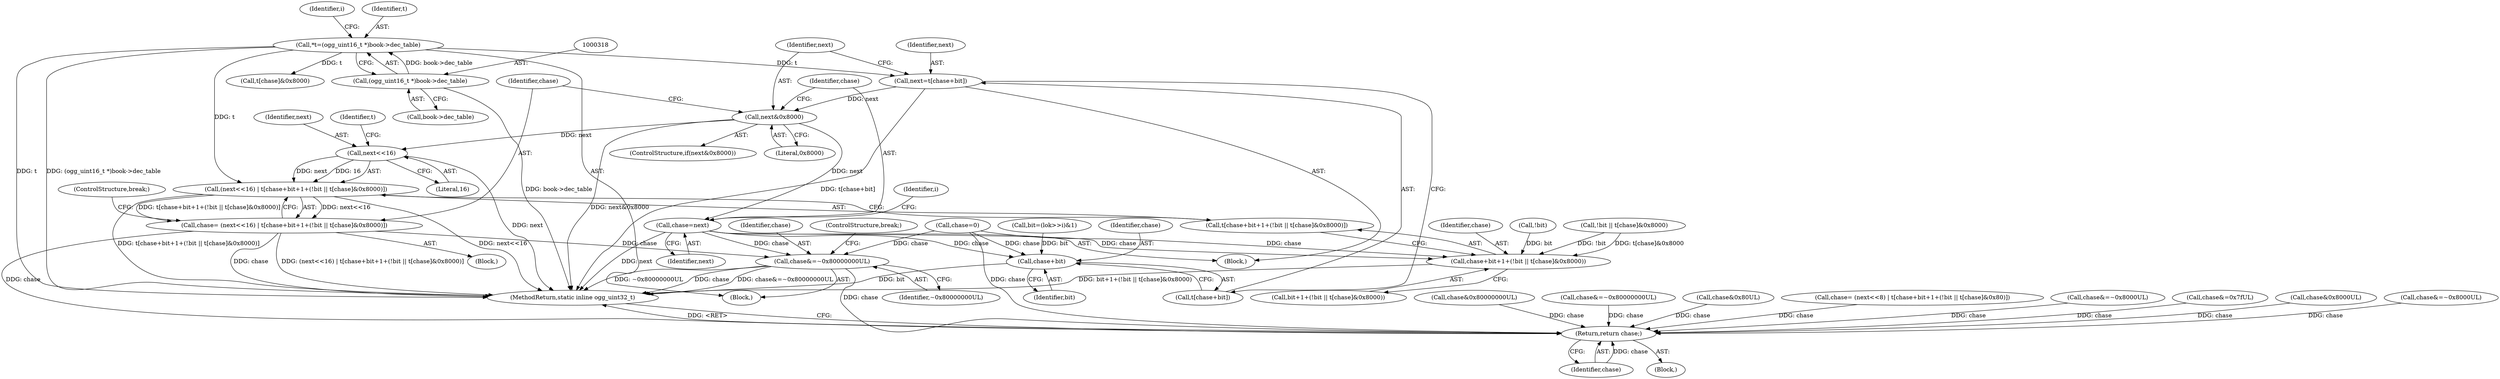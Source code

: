 digraph "1_Android_eeb4e45d5683f88488c083ecf142dc89bc3f0b47_2@array" {
"1000341" [label="(Call,next=t[chase+bit])"];
"1000315" [label="(Call,*t=(ogg_uint16_t *)book->dec_table)"];
"1000317" [label="(Call,(ogg_uint16_t *)book->dec_table)"];
"1000349" [label="(Call,next&0x8000)"];
"1000356" [label="(Call,next<<16)"];
"1000355" [label="(Call,(next<<16) | t[chase+bit+1+(!bit || t[chase]&0x8000)])"];
"1000353" [label="(Call,chase= (next<<16) | t[chase+bit+1+(!bit || t[chase]&0x8000)])"];
"1000379" [label="(Call,chase&=~0x80000000UL)"];
"1000431" [label="(Return,return chase;)"];
"1000376" [label="(Call,chase=next)"];
"1000345" [label="(Call,chase+bit)"];
"1000361" [label="(Call,chase+bit+1+(!bit || t[chase]&0x8000))"];
"1000413" [label="(Call,chase&0x80000000UL)"];
"1000357" [label="(Identifier,next)"];
"1000352" [label="(Block,)"];
"1000313" [label="(Block,)"];
"1000431" [label="(Return,return chase;)"];
"1000361" [label="(Call,chase+bit+1+(!bit || t[chase]&0x8000))"];
"1000363" [label="(Call,bit+1+(!bit || t[chase]&0x8000))"];
"1000345" [label="(Call,chase+bit)"];
"1000348" [label="(ControlStructure,if(next&0x8000))"];
"1000349" [label="(Call,next&0x8000)"];
"1000324" [label="(Identifier,i)"];
"1000319" [label="(Call,book->dec_table)"];
"1000377" [label="(Identifier,chase)"];
"1000376" [label="(Call,chase=next)"];
"1000417" [label="(Call,chase&=~0x80000000UL)"];
"1000195" [label="(Call,chase&0x80UL)"];
"1000244" [label="(Call,chase= (next<<8) | t[chase+bit+1+(!bit || t[chase]&0x80)])"];
"1000432" [label="(Identifier,chase)"];
"1000270" [label="(Call,chase&=~0x8000UL)"];
"1000346" [label="(Identifier,chase)"];
"1000367" [label="(Call,!bit || t[chase]&0x8000)"];
"1000425" [label="(Block,)"];
"1000342" [label="(Identifier,next)"];
"1000199" [label="(Call,chase&=0x7fUL)"];
"1000341" [label="(Call,next=t[chase+bit])"];
"1000380" [label="(Identifier,chase)"];
"1000360" [label="(Identifier,t)"];
"1000315" [label="(Call,*t=(ogg_uint16_t *)book->dec_table)"];
"1000347" [label="(Identifier,bit)"];
"1000362" [label="(Identifier,chase)"];
"1000331" [label="(Block,)"];
"1000370" [label="(Call,t[chase]&0x8000)"];
"1000316" [label="(Identifier,t)"];
"1000379" [label="(Call,chase&=~0x80000000UL)"];
"1000343" [label="(Call,t[chase+bit])"];
"1000381" [label="(Identifier,~0x80000000UL)"];
"1000350" [label="(Identifier,next)"];
"1000355" [label="(Call,(next<<16) | t[chase+bit+1+(!bit || t[chase]&0x8000)])"];
"1000304" [label="(Call,chase&0x8000UL)"];
"1000115" [label="(Call,chase=0)"];
"1000308" [label="(Call,chase&=~0x8000UL)"];
"1000358" [label="(Literal,16)"];
"1000382" [label="(ControlStructure,break;)"];
"1000317" [label="(Call,(ogg_uint16_t *)book->dec_table)"];
"1000441" [label="(MethodReturn,static inline ogg_uint32_t)"];
"1000356" [label="(Call,next<<16)"];
"1000375" [label="(ControlStructure,break;)"];
"1000354" [label="(Identifier,chase)"];
"1000351" [label="(Literal,0x8000)"];
"1000353" [label="(Call,chase= (next<<16) | t[chase+bit+1+(!bit || t[chase]&0x8000)])"];
"1000378" [label="(Identifier,next)"];
"1000333" [label="(Call,bit=(lok>>i)&1)"];
"1000359" [label="(Call,t[chase+bit+1+(!bit || t[chase]&0x8000)])"];
"1000330" [label="(Identifier,i)"];
"1000368" [label="(Call,!bit)"];
"1000341" -> "1000331"  [label="AST: "];
"1000341" -> "1000343"  [label="CFG: "];
"1000342" -> "1000341"  [label="AST: "];
"1000343" -> "1000341"  [label="AST: "];
"1000350" -> "1000341"  [label="CFG: "];
"1000341" -> "1000441"  [label="DDG: t[chase+bit]"];
"1000315" -> "1000341"  [label="DDG: t"];
"1000341" -> "1000349"  [label="DDG: next"];
"1000315" -> "1000313"  [label="AST: "];
"1000315" -> "1000317"  [label="CFG: "];
"1000316" -> "1000315"  [label="AST: "];
"1000317" -> "1000315"  [label="AST: "];
"1000324" -> "1000315"  [label="CFG: "];
"1000315" -> "1000441"  [label="DDG: t"];
"1000315" -> "1000441"  [label="DDG: (ogg_uint16_t *)book->dec_table"];
"1000317" -> "1000315"  [label="DDG: book->dec_table"];
"1000315" -> "1000355"  [label="DDG: t"];
"1000315" -> "1000370"  [label="DDG: t"];
"1000317" -> "1000319"  [label="CFG: "];
"1000318" -> "1000317"  [label="AST: "];
"1000319" -> "1000317"  [label="AST: "];
"1000317" -> "1000441"  [label="DDG: book->dec_table"];
"1000349" -> "1000348"  [label="AST: "];
"1000349" -> "1000351"  [label="CFG: "];
"1000350" -> "1000349"  [label="AST: "];
"1000351" -> "1000349"  [label="AST: "];
"1000354" -> "1000349"  [label="CFG: "];
"1000377" -> "1000349"  [label="CFG: "];
"1000349" -> "1000441"  [label="DDG: next&0x8000"];
"1000349" -> "1000356"  [label="DDG: next"];
"1000349" -> "1000376"  [label="DDG: next"];
"1000356" -> "1000355"  [label="AST: "];
"1000356" -> "1000358"  [label="CFG: "];
"1000357" -> "1000356"  [label="AST: "];
"1000358" -> "1000356"  [label="AST: "];
"1000360" -> "1000356"  [label="CFG: "];
"1000356" -> "1000441"  [label="DDG: next"];
"1000356" -> "1000355"  [label="DDG: next"];
"1000356" -> "1000355"  [label="DDG: 16"];
"1000355" -> "1000353"  [label="AST: "];
"1000355" -> "1000359"  [label="CFG: "];
"1000359" -> "1000355"  [label="AST: "];
"1000353" -> "1000355"  [label="CFG: "];
"1000355" -> "1000441"  [label="DDG: next<<16"];
"1000355" -> "1000441"  [label="DDG: t[chase+bit+1+(!bit || t[chase]&0x8000)]"];
"1000355" -> "1000353"  [label="DDG: next<<16"];
"1000355" -> "1000353"  [label="DDG: t[chase+bit+1+(!bit || t[chase]&0x8000)]"];
"1000353" -> "1000352"  [label="AST: "];
"1000354" -> "1000353"  [label="AST: "];
"1000375" -> "1000353"  [label="CFG: "];
"1000353" -> "1000441"  [label="DDG: chase"];
"1000353" -> "1000441"  [label="DDG: (next<<16) | t[chase+bit+1+(!bit || t[chase]&0x8000)]"];
"1000353" -> "1000379"  [label="DDG: chase"];
"1000353" -> "1000431"  [label="DDG: chase"];
"1000379" -> "1000313"  [label="AST: "];
"1000379" -> "1000381"  [label="CFG: "];
"1000380" -> "1000379"  [label="AST: "];
"1000381" -> "1000379"  [label="AST: "];
"1000382" -> "1000379"  [label="CFG: "];
"1000379" -> "1000441"  [label="DDG: chase"];
"1000379" -> "1000441"  [label="DDG: chase&=~0x80000000UL"];
"1000379" -> "1000441"  [label="DDG: ~0x80000000UL"];
"1000376" -> "1000379"  [label="DDG: chase"];
"1000115" -> "1000379"  [label="DDG: chase"];
"1000379" -> "1000431"  [label="DDG: chase"];
"1000431" -> "1000425"  [label="AST: "];
"1000431" -> "1000432"  [label="CFG: "];
"1000432" -> "1000431"  [label="AST: "];
"1000441" -> "1000431"  [label="CFG: "];
"1000431" -> "1000441"  [label="DDG: <RET>"];
"1000432" -> "1000431"  [label="DDG: chase"];
"1000308" -> "1000431"  [label="DDG: chase"];
"1000199" -> "1000431"  [label="DDG: chase"];
"1000304" -> "1000431"  [label="DDG: chase"];
"1000417" -> "1000431"  [label="DDG: chase"];
"1000244" -> "1000431"  [label="DDG: chase"];
"1000195" -> "1000431"  [label="DDG: chase"];
"1000413" -> "1000431"  [label="DDG: chase"];
"1000270" -> "1000431"  [label="DDG: chase"];
"1000115" -> "1000431"  [label="DDG: chase"];
"1000376" -> "1000331"  [label="AST: "];
"1000376" -> "1000378"  [label="CFG: "];
"1000377" -> "1000376"  [label="AST: "];
"1000378" -> "1000376"  [label="AST: "];
"1000330" -> "1000376"  [label="CFG: "];
"1000376" -> "1000441"  [label="DDG: next"];
"1000376" -> "1000345"  [label="DDG: chase"];
"1000376" -> "1000361"  [label="DDG: chase"];
"1000345" -> "1000343"  [label="AST: "];
"1000345" -> "1000347"  [label="CFG: "];
"1000346" -> "1000345"  [label="AST: "];
"1000347" -> "1000345"  [label="AST: "];
"1000343" -> "1000345"  [label="CFG: "];
"1000345" -> "1000441"  [label="DDG: bit"];
"1000115" -> "1000345"  [label="DDG: chase"];
"1000333" -> "1000345"  [label="DDG: bit"];
"1000361" -> "1000359"  [label="AST: "];
"1000361" -> "1000363"  [label="CFG: "];
"1000362" -> "1000361"  [label="AST: "];
"1000363" -> "1000361"  [label="AST: "];
"1000359" -> "1000361"  [label="CFG: "];
"1000361" -> "1000441"  [label="DDG: bit+1+(!bit || t[chase]&0x8000)"];
"1000115" -> "1000361"  [label="DDG: chase"];
"1000368" -> "1000361"  [label="DDG: bit"];
"1000367" -> "1000361"  [label="DDG: !bit"];
"1000367" -> "1000361"  [label="DDG: t[chase]&0x8000"];
}
